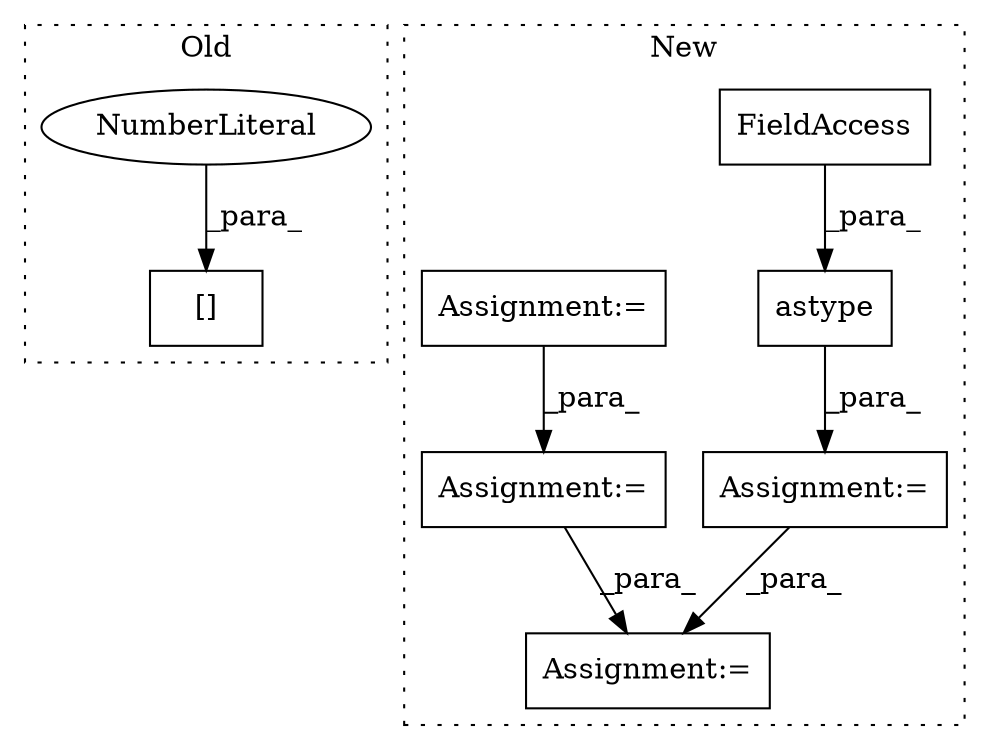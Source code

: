digraph G {
subgraph cluster0 {
1 [label="[]" a="2" s="714,735" l="20,1" shape="box"];
6 [label="NumberLiteral" a="34" s="734" l="1" shape="ellipse"];
label = "Old";
style="dotted";
}
subgraph cluster1 {
2 [label="astype" a="32" s="1287,1305" l="7,1" shape="box"];
3 [label="Assignment:=" a="7" s="1242" l="1" shape="box"];
4 [label="FieldAccess" a="22" s="1294" l="5" shape="box"];
5 [label="Assignment:=" a="7" s="1541" l="2" shape="box"];
7 [label="Assignment:=" a="7" s="954" l="6" shape="box"];
8 [label="Assignment:=" a="7" s="1073" l="1" shape="box"];
label = "New";
style="dotted";
}
2 -> 3 [label="_para_"];
3 -> 5 [label="_para_"];
4 -> 2 [label="_para_"];
6 -> 1 [label="_para_"];
7 -> 8 [label="_para_"];
8 -> 5 [label="_para_"];
}